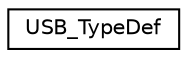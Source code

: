 digraph "Graphical Class Hierarchy"
{
 // LATEX_PDF_SIZE
  edge [fontname="Helvetica",fontsize="10",labelfontname="Helvetica",labelfontsize="10"];
  node [fontname="Helvetica",fontsize="10",shape=record];
  rankdir="LR";
  Node0 [label="USB_TypeDef",height=0.2,width=0.4,color="black", fillcolor="white", style="filled",URL="$structUSB__TypeDef.html",tooltip="Universal Serial Bus Full Speed Device."];
}
